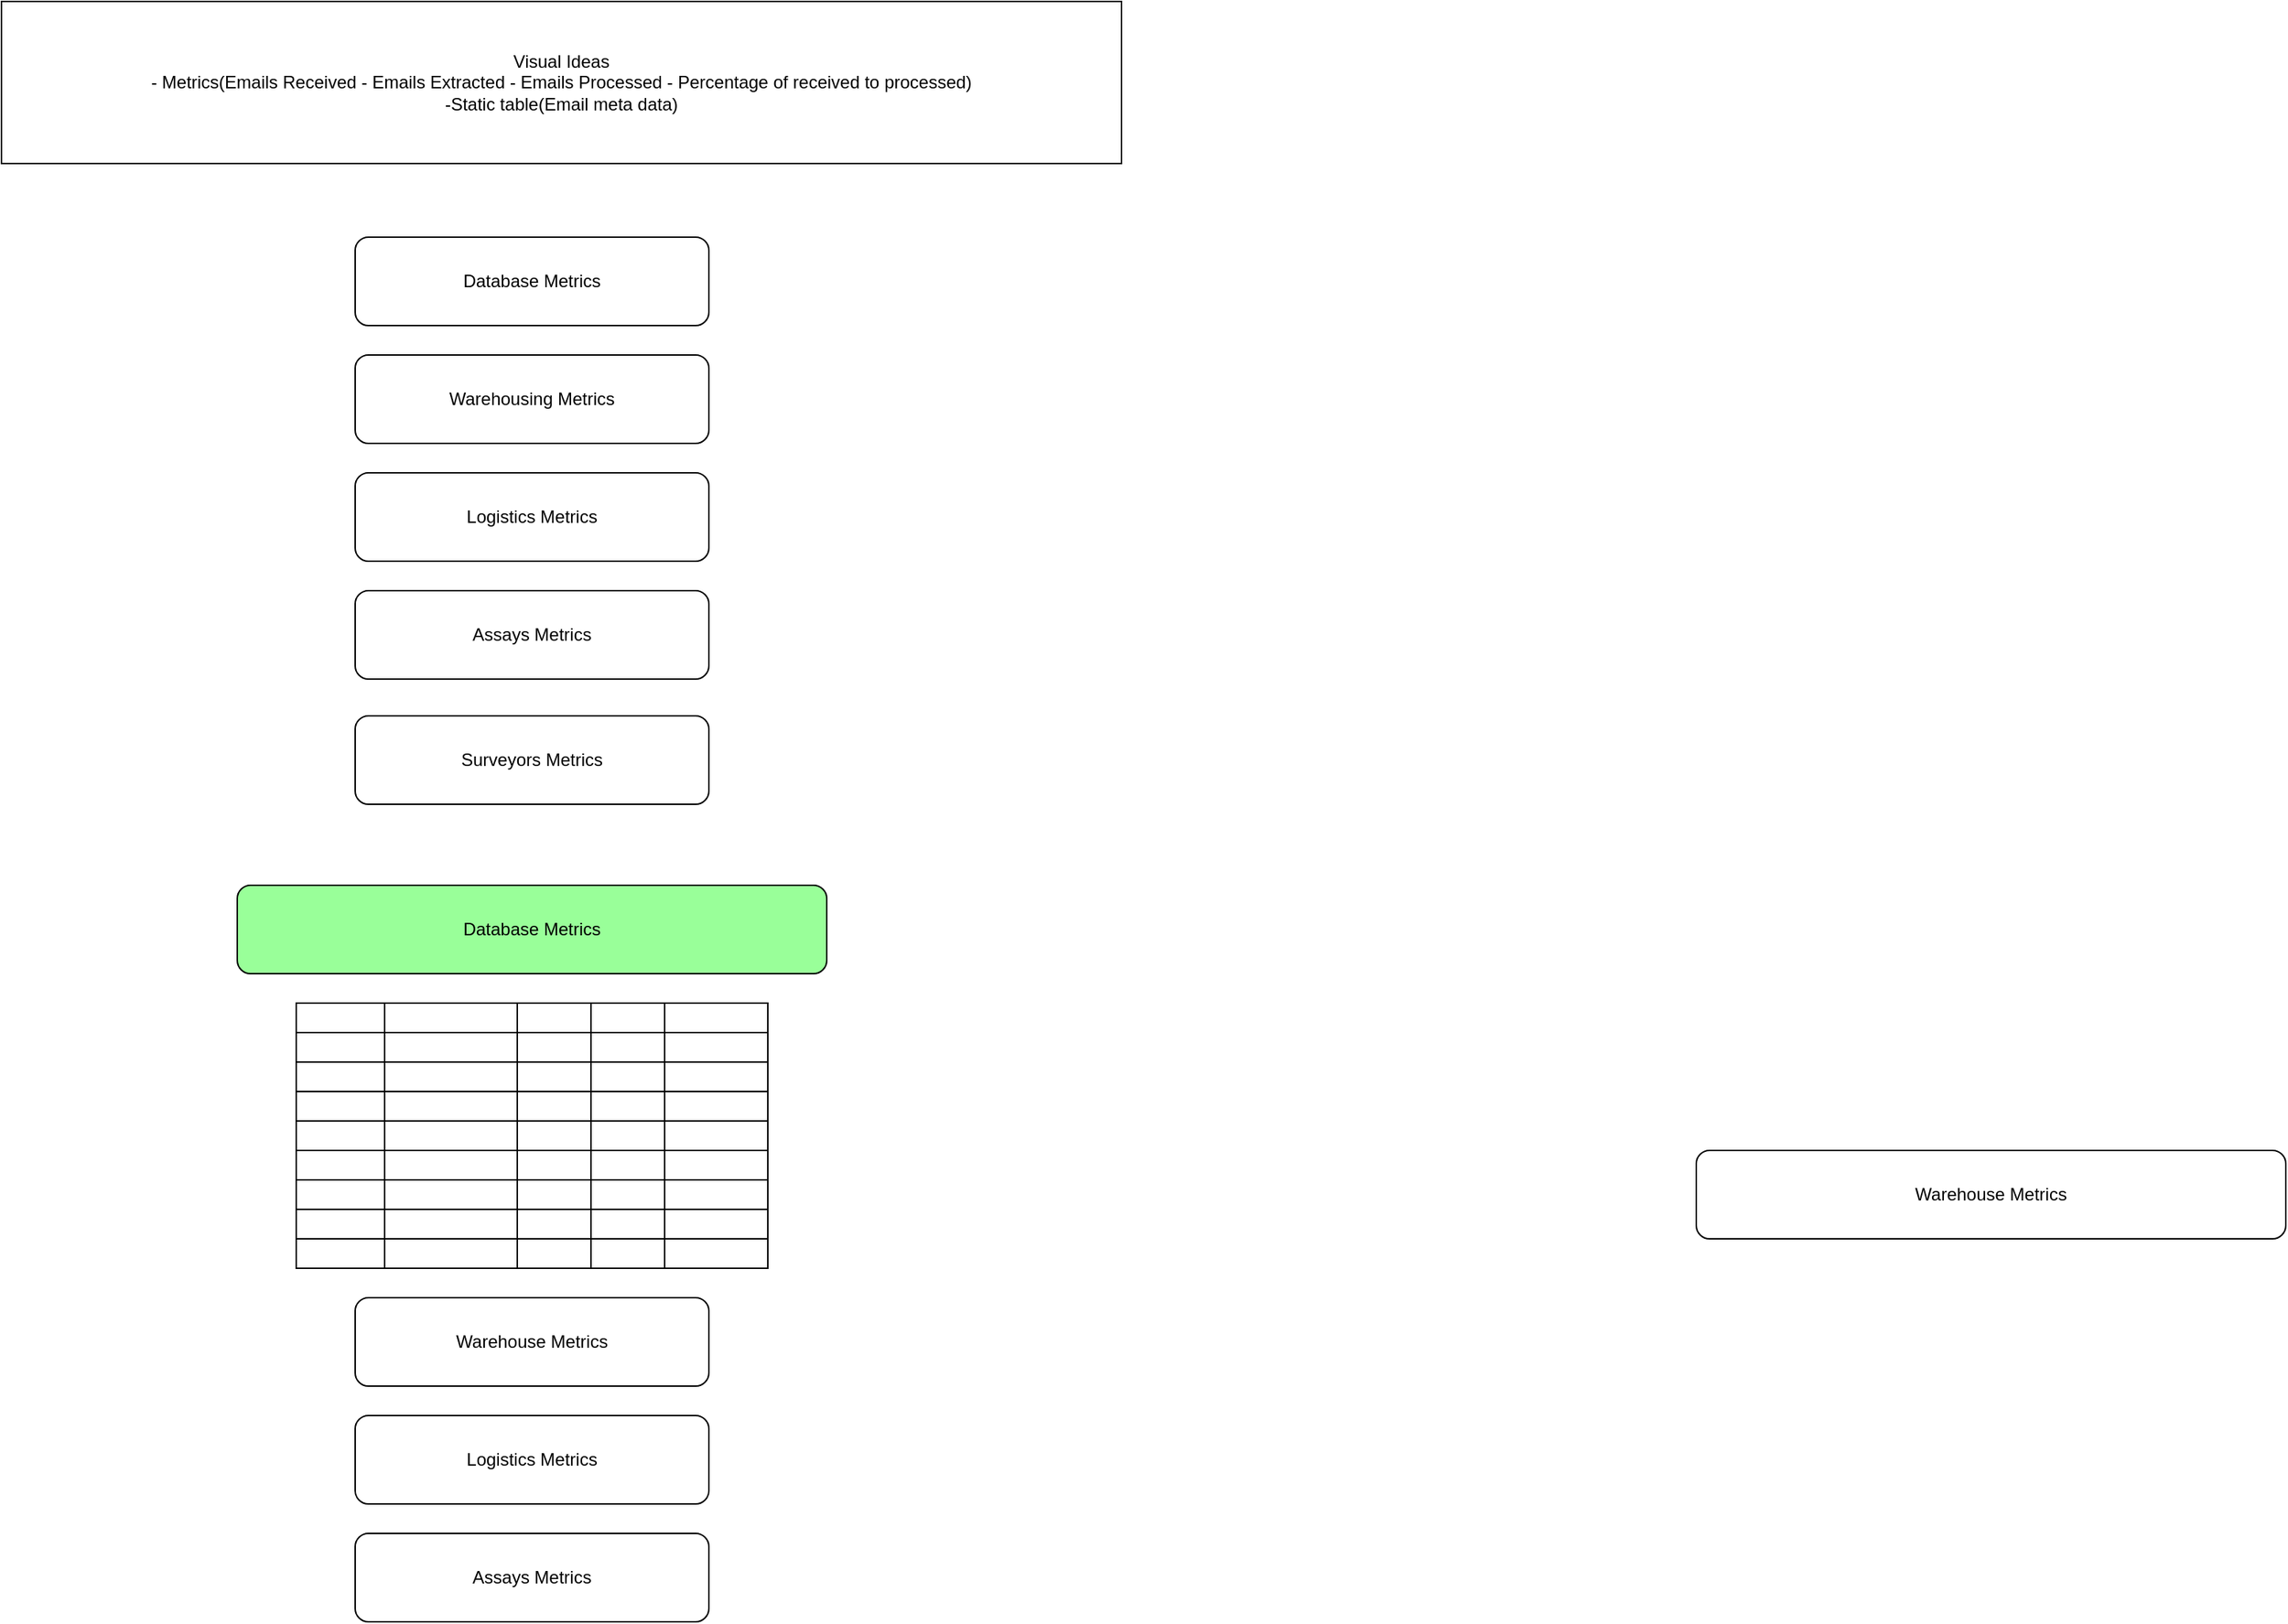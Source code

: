 <mxfile version="22.1.16" type="github">
  <diagram name="Page-1" id="90MO_YjmUW0pMVOKElTb">
    <mxGraphModel dx="1155" dy="583" grid="1" gridSize="10" guides="1" tooltips="1" connect="1" arrows="1" fold="1" page="1" pageScale="1" pageWidth="827" pageHeight="1169" math="0" shadow="0">
      <root>
        <mxCell id="0" />
        <mxCell id="1" parent="0" />
        <mxCell id="I7iUblfnx8lxJgYY3LSX-1" value="Visual Ideas&lt;br&gt;- Metrics(Emails Received - Emails Extracted - Emails Processed - Percentage of received to processed)&lt;br&gt;-Static table(Email meta data)" style="rounded=0;whiteSpace=wrap;html=1;" vertex="1" parent="1">
          <mxGeometry x="40" y="40" width="760" height="110" as="geometry" />
        </mxCell>
        <mxCell id="I7iUblfnx8lxJgYY3LSX-2" value="Database Metrics" style="rounded=1;whiteSpace=wrap;html=1;" vertex="1" parent="1">
          <mxGeometry x="280" y="200" width="240" height="60" as="geometry" />
        </mxCell>
        <mxCell id="I7iUblfnx8lxJgYY3LSX-3" value="Warehousing Metrics" style="rounded=1;whiteSpace=wrap;html=1;" vertex="1" parent="1">
          <mxGeometry x="280" y="280" width="240" height="60" as="geometry" />
        </mxCell>
        <mxCell id="I7iUblfnx8lxJgYY3LSX-4" value="Logistics Metrics" style="rounded=1;whiteSpace=wrap;html=1;" vertex="1" parent="1">
          <mxGeometry x="280" y="360" width="240" height="60" as="geometry" />
        </mxCell>
        <mxCell id="I7iUblfnx8lxJgYY3LSX-5" value="Database Metrics" style="rounded=1;whiteSpace=wrap;html=1;fillColor=#99FF99;" vertex="1" parent="1">
          <mxGeometry x="200" y="640" width="400" height="60" as="geometry" />
        </mxCell>
        <mxCell id="I7iUblfnx8lxJgYY3LSX-7" value="Warehouse Metrics" style="rounded=1;whiteSpace=wrap;html=1;" vertex="1" parent="1">
          <mxGeometry x="1190" y="820" width="400" height="60" as="geometry" />
        </mxCell>
        <mxCell id="I7iUblfnx8lxJgYY3LSX-9" value="Warehouse Metrics" style="rounded=1;whiteSpace=wrap;html=1;" vertex="1" parent="1">
          <mxGeometry x="280" y="920" width="240" height="60" as="geometry" />
        </mxCell>
        <mxCell id="I7iUblfnx8lxJgYY3LSX-10" value="Logistics Metrics" style="rounded=1;whiteSpace=wrap;html=1;" vertex="1" parent="1">
          <mxGeometry x="280" y="1000" width="240" height="60" as="geometry" />
        </mxCell>
        <mxCell id="I7iUblfnx8lxJgYY3LSX-28" style="edgeStyle=orthogonalEdgeStyle;rounded=0;orthogonalLoop=1;jettySize=auto;html=1;exitX=0.5;exitY=1;exitDx=0;exitDy=0;" edge="1" parent="1">
          <mxGeometry relative="1" as="geometry">
            <mxPoint x="400" y="880" as="sourcePoint" />
            <mxPoint x="400" y="880" as="targetPoint" />
          </mxGeometry>
        </mxCell>
        <mxCell id="I7iUblfnx8lxJgYY3LSX-30" value="" style="rounded=0;whiteSpace=wrap;html=1;" vertex="1" parent="1">
          <mxGeometry x="240" y="720" width="320" height="20" as="geometry" />
        </mxCell>
        <mxCell id="I7iUblfnx8lxJgYY3LSX-31" value="" style="rounded=0;whiteSpace=wrap;html=1;" vertex="1" parent="1">
          <mxGeometry x="240" y="740" width="320" height="20" as="geometry" />
        </mxCell>
        <mxCell id="I7iUblfnx8lxJgYY3LSX-32" value="" style="rounded=0;whiteSpace=wrap;html=1;" vertex="1" parent="1">
          <mxGeometry x="240" y="760" width="320" height="20" as="geometry" />
        </mxCell>
        <mxCell id="I7iUblfnx8lxJgYY3LSX-33" value="" style="rounded=0;whiteSpace=wrap;html=1;" vertex="1" parent="1">
          <mxGeometry x="240" y="780" width="320" height="20" as="geometry" />
        </mxCell>
        <mxCell id="I7iUblfnx8lxJgYY3LSX-34" value="" style="rounded=0;whiteSpace=wrap;html=1;" vertex="1" parent="1">
          <mxGeometry x="240" y="800" width="320" height="20" as="geometry" />
        </mxCell>
        <mxCell id="I7iUblfnx8lxJgYY3LSX-35" value="" style="rounded=0;whiteSpace=wrap;html=1;" vertex="1" parent="1">
          <mxGeometry x="240" y="820" width="320" height="20" as="geometry" />
        </mxCell>
        <mxCell id="I7iUblfnx8lxJgYY3LSX-36" value="" style="rounded=0;whiteSpace=wrap;html=1;" vertex="1" parent="1">
          <mxGeometry x="240" y="840" width="320" height="20" as="geometry" />
        </mxCell>
        <mxCell id="I7iUblfnx8lxJgYY3LSX-37" value="" style="rounded=0;whiteSpace=wrap;html=1;" vertex="1" parent="1">
          <mxGeometry x="240" y="860" width="320" height="20" as="geometry" />
        </mxCell>
        <mxCell id="I7iUblfnx8lxJgYY3LSX-38" value="" style="rounded=0;whiteSpace=wrap;html=1;" vertex="1" parent="1">
          <mxGeometry x="240" y="880" width="320" height="20" as="geometry" />
        </mxCell>
        <mxCell id="I7iUblfnx8lxJgYY3LSX-39" value="" style="rounded=0;whiteSpace=wrap;html=1;fillColor=none;" vertex="1" parent="1">
          <mxGeometry x="240" y="720" width="60" height="180" as="geometry" />
        </mxCell>
        <mxCell id="I7iUblfnx8lxJgYY3LSX-40" value="" style="rounded=0;whiteSpace=wrap;html=1;fillColor=none;" vertex="1" parent="1">
          <mxGeometry x="300" y="720" width="90" height="180" as="geometry" />
        </mxCell>
        <mxCell id="I7iUblfnx8lxJgYY3LSX-41" value="" style="rounded=0;whiteSpace=wrap;html=1;fillColor=none;" vertex="1" parent="1">
          <mxGeometry x="390" y="720" width="50" height="180" as="geometry" />
        </mxCell>
        <mxCell id="I7iUblfnx8lxJgYY3LSX-42" value="" style="rounded=0;whiteSpace=wrap;html=1;fillColor=none;" vertex="1" parent="1">
          <mxGeometry x="440" y="720" width="50" height="180" as="geometry" />
        </mxCell>
        <mxCell id="I7iUblfnx8lxJgYY3LSX-61" value="Assays Metrics" style="rounded=1;whiteSpace=wrap;html=1;" vertex="1" parent="1">
          <mxGeometry x="280" y="440" width="240" height="60" as="geometry" />
        </mxCell>
        <mxCell id="I7iUblfnx8lxJgYY3LSX-62" value="Surveyors Metrics" style="rounded=1;whiteSpace=wrap;html=1;" vertex="1" parent="1">
          <mxGeometry x="280" y="525" width="240" height="60" as="geometry" />
        </mxCell>
        <mxCell id="I7iUblfnx8lxJgYY3LSX-63" value="Assays Metrics" style="rounded=1;whiteSpace=wrap;html=1;" vertex="1" parent="1">
          <mxGeometry x="280" y="1080" width="240" height="60" as="geometry" />
        </mxCell>
      </root>
    </mxGraphModel>
  </diagram>
</mxfile>
